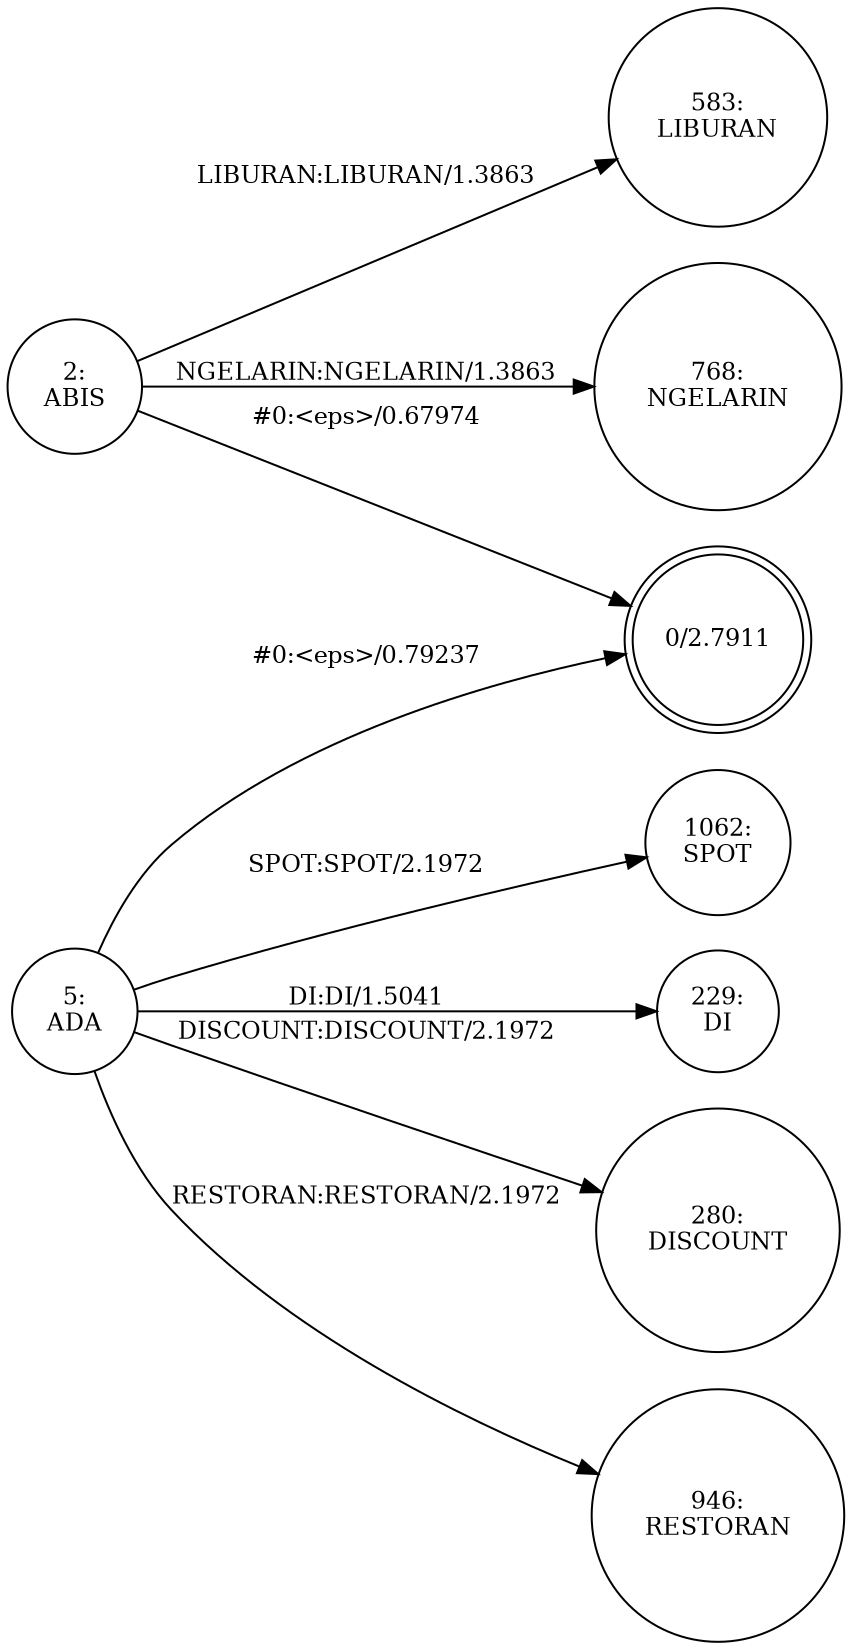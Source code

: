 digraph FST {
rankdir = LR;
size = "8.5,11";
label = "";
center = 1;
orientation = Portrait;
ranksep = "0.4";
nodesep = "0.25";
0 [label = "0/2.7911", shape = doublecircle, style = solid, fontsize = 12]
2 [label = "2:\nABIS", shape = circle, style = solid, fontsize = 12]
	2 -> 583 [label = "LIBURAN:LIBURAN/1.3863", fontsize = 12];
	2 -> 768 [label = "NGELARIN:NGELARIN/1.3863", fontsize = 12];
	2 -> 0 [label = "#0:<eps>/0.67974", fontsize = 12];
5 [label = "5:\nADA", shape = circle, style = solid, fontsize = 12]
	5 -> 229 [label = "DI:DI/1.5041", fontsize = 12];
	5 -> 280 [label = "DISCOUNT:DISCOUNT/2.1972", fontsize = 12];
	5 -> 946 [label = "RESTORAN:RESTORAN/2.1972", fontsize = 12];
	5 -> 1062 [label = "SPOT:SPOT/2.1972", fontsize = 12];
	5 -> 0 [label = "#0:<eps>/0.79237", fontsize = 12];
583 [label = "583:\nLIBURAN", shape = circle, style = solid, fontsize = 12]
768 [label = "768:\nNGELARIN", shape = circle, style = solid, fontsize = 12]
229 [label = "229:\nDI", shape = circle, style = solid, fontsize = 12]
280 [label = "280:\nDISCOUNT", shape = circle, style = solid, fontsize = 12]
946 [label = "946:\nRESTORAN", shape = circle, style = solid, fontsize = 12]
1062 [label = "1062:\nSPOT", shape = circle, style = solid, fontsize = 12]
}